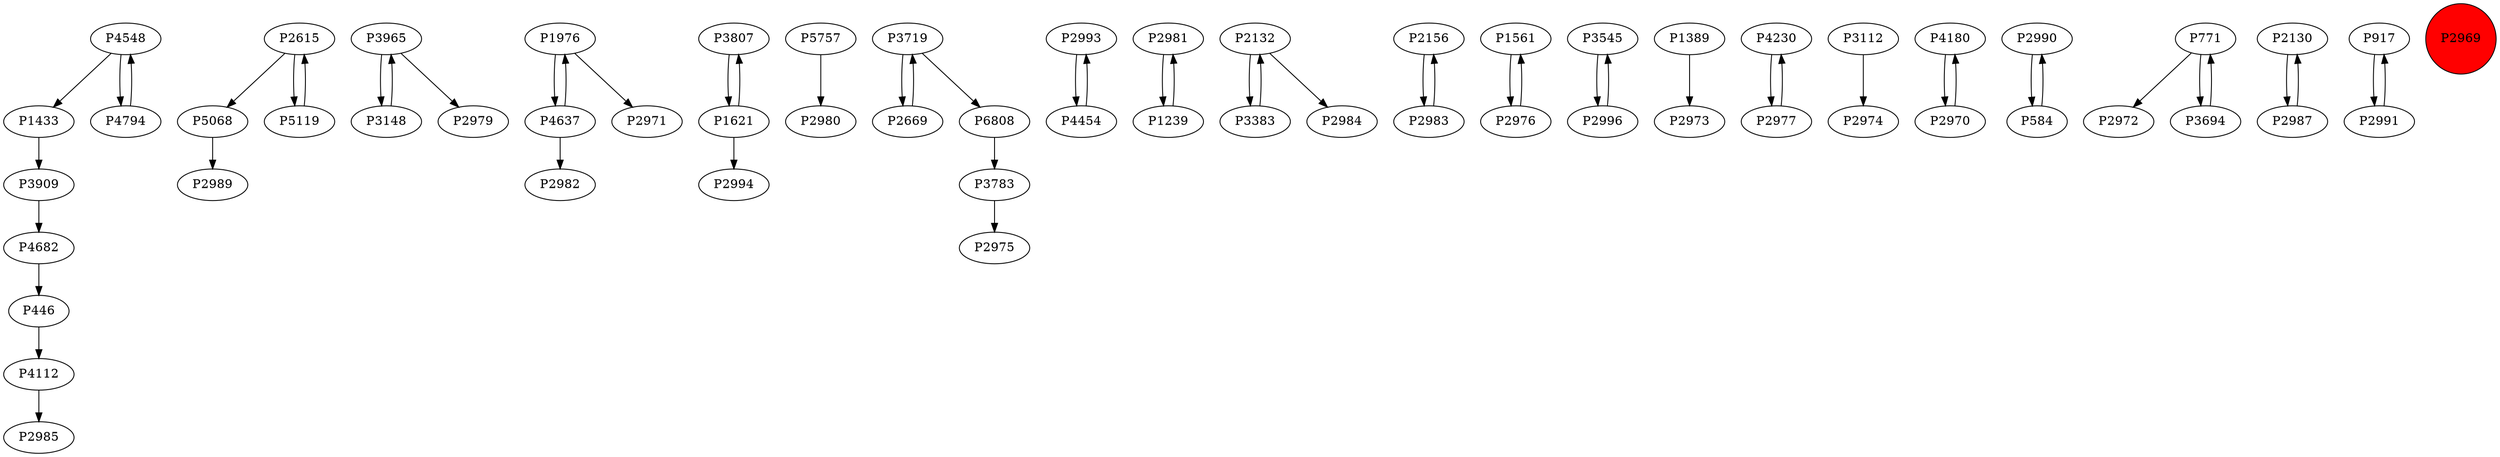 digraph {
	P4112 -> P2985
	P2615 -> P5068
	P3965 -> P3148
	P5119 -> P2615
	P3148 -> P3965
	P1976 -> P4637
	P4637 -> P2982
	P3807 -> P1621
	P3909 -> P4682
	P446 -> P4112
	P5757 -> P2980
	P3783 -> P2975
	P2993 -> P4454
	P2981 -> P1239
	P2669 -> P3719
	P2132 -> P3383
	P2156 -> P2983
	P1561 -> P2976
	P3545 -> P2996
	P1389 -> P2973
	P3383 -> P2132
	P4548 -> P1433
	P2996 -> P3545
	P2615 -> P5119
	P4230 -> P2977
	P3112 -> P2974
	P2976 -> P1561
	P4180 -> P2970
	P3719 -> P2669
	P2990 -> P584
	P2983 -> P2156
	P5068 -> P2989
	P584 -> P2990
	P771 -> P2972
	P2977 -> P4230
	P771 -> P3694
	P2130 -> P2987
	P1433 -> P3909
	P4794 -> P4548
	P4637 -> P1976
	P1621 -> P3807
	P2132 -> P2984
	P4548 -> P4794
	P2987 -> P2130
	P1239 -> P2981
	P3965 -> P2979
	P4682 -> P446
	P4454 -> P2993
	P1621 -> P2994
	P6808 -> P3783
	P917 -> P2991
	P3694 -> P771
	P3719 -> P6808
	P2991 -> P917
	P2970 -> P4180
	P1976 -> P2971
	P2969 [shape=circle]
	P2969 [style=filled]
	P2969 [fillcolor=red]
}
